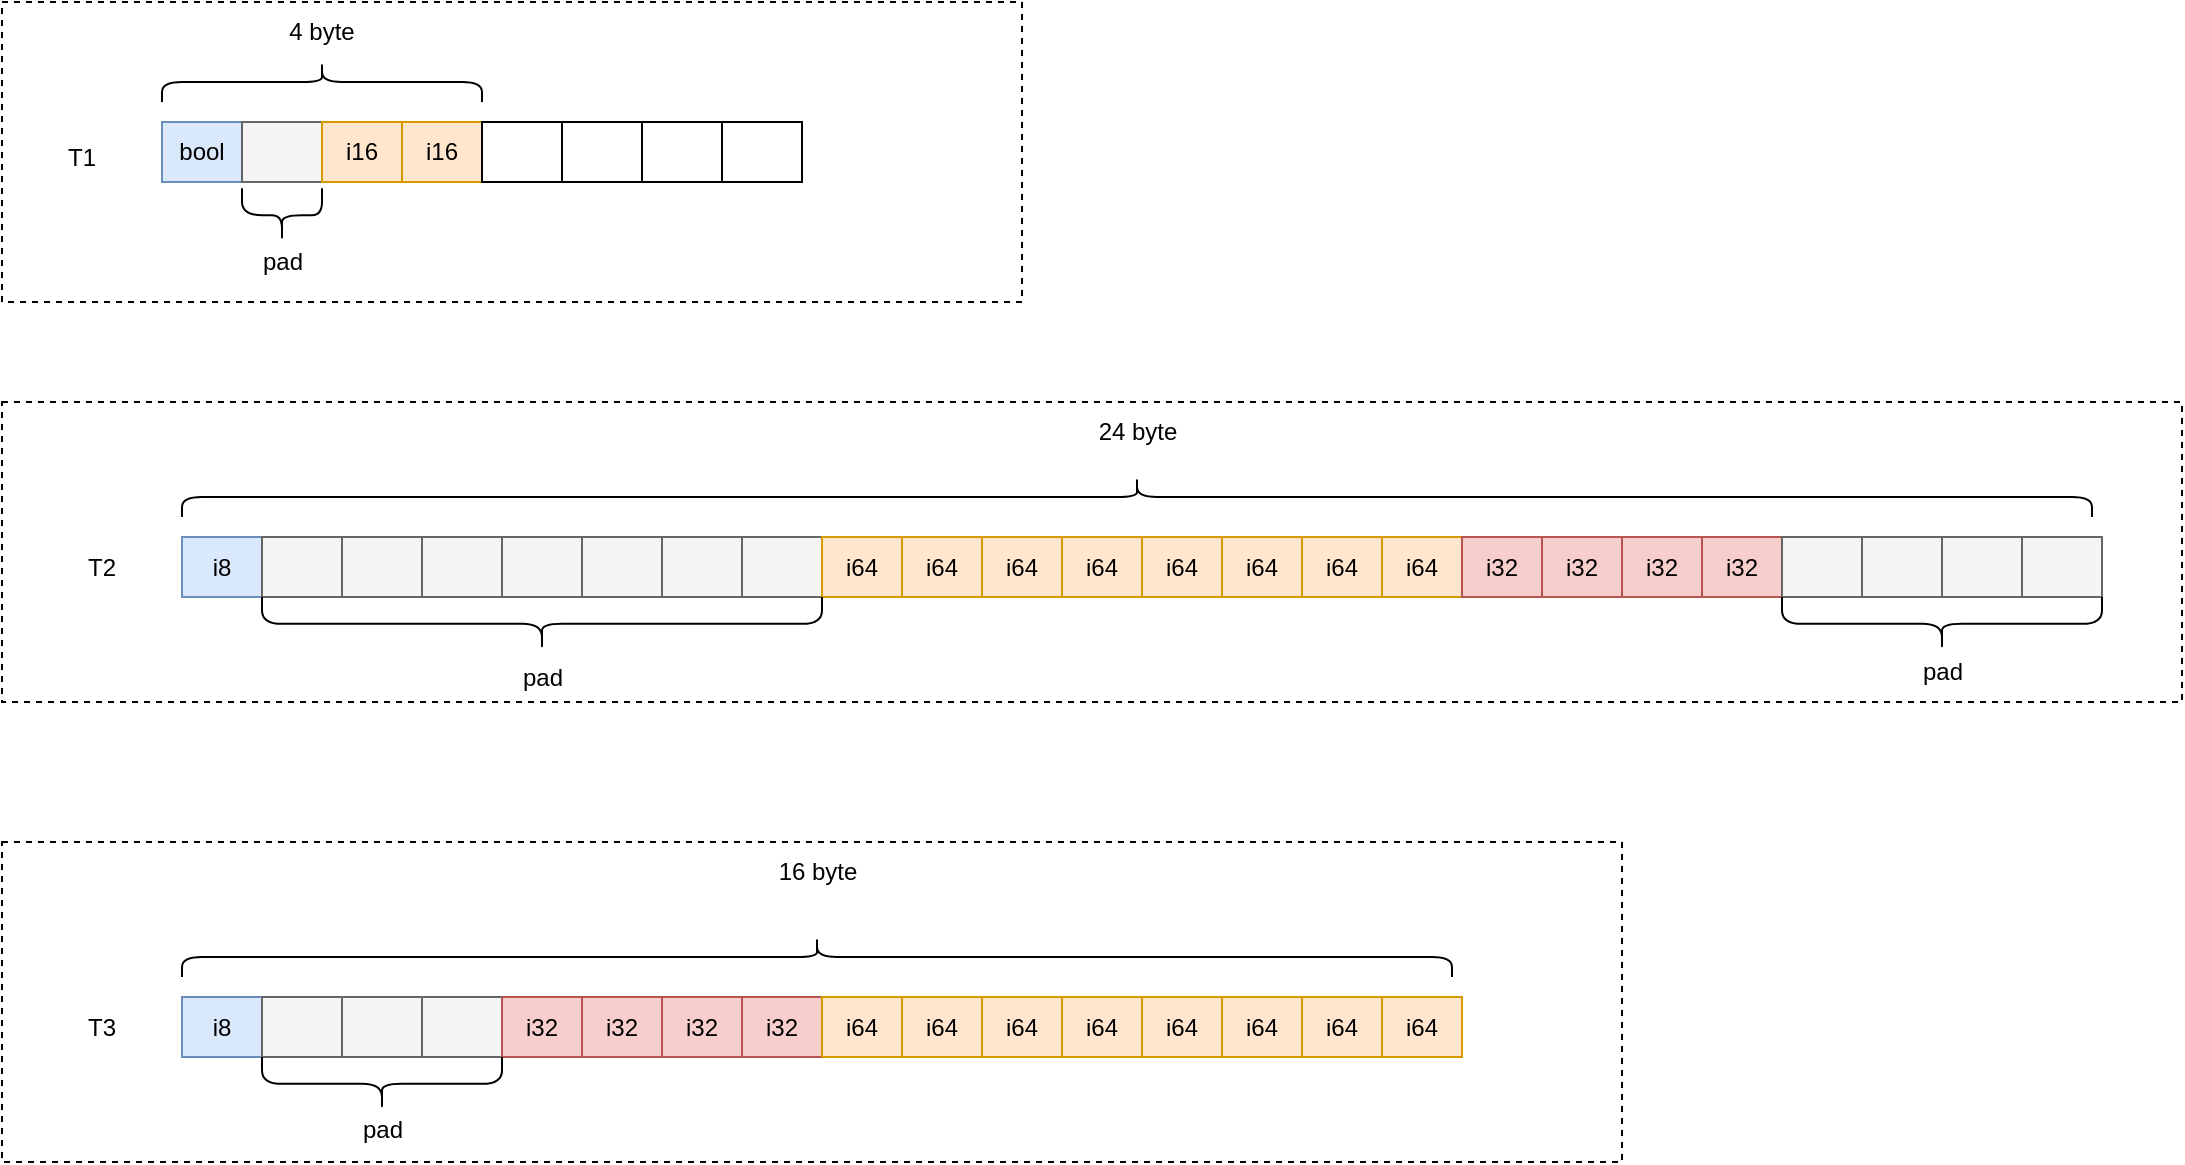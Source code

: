 <mxfile version="17.2.4" type="device"><diagram id="lQM2KEdxbc6CUGBEJWN-" name="第 1 页"><mxGraphModel dx="1318" dy="886" grid="1" gridSize="10" guides="1" tooltips="1" connect="1" arrows="1" fold="1" page="1" pageScale="1" pageWidth="827" pageHeight="1169" math="0" shadow="0"><root><mxCell id="0"/><mxCell id="1" parent="0"/><mxCell id="AMfGSOVWP3dAkPcXui4S-144" value="" style="rounded=0;whiteSpace=wrap;html=1;dashed=1;" vertex="1" parent="1"><mxGeometry x="80" y="570" width="810" height="160" as="geometry"/></mxCell><mxCell id="AMfGSOVWP3dAkPcXui4S-143" value="" style="rounded=0;whiteSpace=wrap;html=1;dashed=1;" vertex="1" parent="1"><mxGeometry x="80" y="350" width="1090" height="150" as="geometry"/></mxCell><mxCell id="AMfGSOVWP3dAkPcXui4S-142" value="" style="rounded=0;whiteSpace=wrap;html=1;dashed=1;" vertex="1" parent="1"><mxGeometry x="80" y="150" width="510" height="150" as="geometry"/></mxCell><mxCell id="AMfGSOVWP3dAkPcXui4S-14" value="bool" style="rounded=0;whiteSpace=wrap;html=1;fillColor=#dae8fc;strokeColor=#6c8ebf;" vertex="1" parent="1"><mxGeometry x="160" y="210" width="40" height="30" as="geometry"/></mxCell><mxCell id="AMfGSOVWP3dAkPcXui4S-15" value="" style="rounded=0;whiteSpace=wrap;html=1;fillColor=#f5f5f5;fontColor=#333333;strokeColor=#666666;" vertex="1" parent="1"><mxGeometry x="200" y="210" width="40" height="30" as="geometry"/></mxCell><mxCell id="AMfGSOVWP3dAkPcXui4S-16" value="i16" style="rounded=0;whiteSpace=wrap;html=1;fillColor=#ffe6cc;strokeColor=#d79b00;" vertex="1" parent="1"><mxGeometry x="240" y="210" width="40" height="30" as="geometry"/></mxCell><mxCell id="AMfGSOVWP3dAkPcXui4S-17" value="i16" style="rounded=0;whiteSpace=wrap;html=1;fillColor=#ffe6cc;strokeColor=#d79b00;" vertex="1" parent="1"><mxGeometry x="280" y="210" width="40" height="30" as="geometry"/></mxCell><mxCell id="AMfGSOVWP3dAkPcXui4S-18" value="" style="rounded=0;whiteSpace=wrap;html=1;" vertex="1" parent="1"><mxGeometry x="320" y="210" width="40" height="30" as="geometry"/></mxCell><mxCell id="AMfGSOVWP3dAkPcXui4S-19" value="" style="rounded=0;whiteSpace=wrap;html=1;" vertex="1" parent="1"><mxGeometry x="360" y="210" width="40" height="30" as="geometry"/></mxCell><mxCell id="AMfGSOVWP3dAkPcXui4S-20" value="" style="rounded=0;whiteSpace=wrap;html=1;" vertex="1" parent="1"><mxGeometry x="400" y="210" width="40" height="30" as="geometry"/></mxCell><mxCell id="AMfGSOVWP3dAkPcXui4S-23" value="" style="rounded=0;whiteSpace=wrap;html=1;" vertex="1" parent="1"><mxGeometry x="440" y="210" width="40" height="30" as="geometry"/></mxCell><mxCell id="AMfGSOVWP3dAkPcXui4S-25" value="T1" style="text;html=1;strokeColor=none;fillColor=none;align=center;verticalAlign=middle;whiteSpace=wrap;rounded=0;" vertex="1" parent="1"><mxGeometry x="90" y="213.14" width="60" height="30" as="geometry"/></mxCell><mxCell id="AMfGSOVWP3dAkPcXui4S-26" value="" style="shape=curlyBracket;whiteSpace=wrap;html=1;rounded=1;rotation=90;" vertex="1" parent="1"><mxGeometry x="230" y="110" width="20" height="160" as="geometry"/></mxCell><mxCell id="AMfGSOVWP3dAkPcXui4S-27" value="4 byte" style="text;html=1;strokeColor=none;fillColor=none;align=center;verticalAlign=middle;whiteSpace=wrap;rounded=0;" vertex="1" parent="1"><mxGeometry x="210" y="150" width="60" height="30" as="geometry"/></mxCell><mxCell id="AMfGSOVWP3dAkPcXui4S-28" value="i8" style="rounded=0;whiteSpace=wrap;html=1;fillColor=#dae8fc;strokeColor=#6c8ebf;" vertex="1" parent="1"><mxGeometry x="170" y="417.5" width="40" height="30" as="geometry"/></mxCell><mxCell id="AMfGSOVWP3dAkPcXui4S-29" value="" style="rounded=0;whiteSpace=wrap;html=1;fillColor=#f5f5f5;fontColor=#333333;strokeColor=#666666;" vertex="1" parent="1"><mxGeometry x="210" y="417.5" width="40" height="30" as="geometry"/></mxCell><mxCell id="AMfGSOVWP3dAkPcXui4S-30" value="" style="rounded=0;whiteSpace=wrap;html=1;fillColor=#f5f5f5;fontColor=#333333;strokeColor=#666666;" vertex="1" parent="1"><mxGeometry x="250" y="417.5" width="40" height="30" as="geometry"/></mxCell><mxCell id="AMfGSOVWP3dAkPcXui4S-31" value="" style="rounded=0;whiteSpace=wrap;html=1;fillColor=#f5f5f5;fontColor=#333333;strokeColor=#666666;" vertex="1" parent="1"><mxGeometry x="290" y="417.5" width="40" height="30" as="geometry"/></mxCell><mxCell id="AMfGSOVWP3dAkPcXui4S-32" value="" style="rounded=0;whiteSpace=wrap;html=1;fillColor=#f5f5f5;fontColor=#333333;strokeColor=#666666;" vertex="1" parent="1"><mxGeometry x="330" y="417.5" width="40" height="30" as="geometry"/></mxCell><mxCell id="AMfGSOVWP3dAkPcXui4S-33" value="" style="rounded=0;whiteSpace=wrap;html=1;fillColor=#f5f5f5;fontColor=#333333;strokeColor=#666666;" vertex="1" parent="1"><mxGeometry x="370" y="417.5" width="40" height="30" as="geometry"/></mxCell><mxCell id="AMfGSOVWP3dAkPcXui4S-34" value="" style="rounded=0;whiteSpace=wrap;html=1;fillColor=#f5f5f5;fontColor=#333333;strokeColor=#666666;" vertex="1" parent="1"><mxGeometry x="410" y="417.5" width="40" height="30" as="geometry"/></mxCell><mxCell id="AMfGSOVWP3dAkPcXui4S-35" value="" style="rounded=0;whiteSpace=wrap;html=1;fillColor=#f5f5f5;fontColor=#333333;strokeColor=#666666;" vertex="1" parent="1"><mxGeometry x="450" y="417.5" width="40" height="30" as="geometry"/></mxCell><mxCell id="AMfGSOVWP3dAkPcXui4S-36" value="T2" style="text;html=1;strokeColor=none;fillColor=none;align=center;verticalAlign=middle;whiteSpace=wrap;rounded=0;" vertex="1" parent="1"><mxGeometry x="100" y="417.5" width="60" height="30" as="geometry"/></mxCell><mxCell id="AMfGSOVWP3dAkPcXui4S-37" value="" style="shape=curlyBracket;whiteSpace=wrap;html=1;rounded=1;rotation=90;" vertex="1" parent="1"><mxGeometry x="637.5" y="-80" width="20" height="955" as="geometry"/></mxCell><mxCell id="AMfGSOVWP3dAkPcXui4S-38" value="24 byte" style="text;html=1;strokeColor=none;fillColor=none;align=center;verticalAlign=middle;whiteSpace=wrap;rounded=0;" vertex="1" parent="1"><mxGeometry x="617.5" y="350" width="60" height="30" as="geometry"/></mxCell><mxCell id="AMfGSOVWP3dAkPcXui4S-39" value="i64" style="rounded=0;whiteSpace=wrap;html=1;fillColor=#ffe6cc;strokeColor=#d79b00;" vertex="1" parent="1"><mxGeometry x="490" y="417.5" width="40" height="30" as="geometry"/></mxCell><mxCell id="AMfGSOVWP3dAkPcXui4S-40" value="i64" style="rounded=0;whiteSpace=wrap;html=1;fillColor=#ffe6cc;strokeColor=#d79b00;" vertex="1" parent="1"><mxGeometry x="530" y="417.5" width="40" height="30" as="geometry"/></mxCell><mxCell id="AMfGSOVWP3dAkPcXui4S-41" value="i64" style="rounded=0;whiteSpace=wrap;html=1;fillColor=#ffe6cc;strokeColor=#d79b00;" vertex="1" parent="1"><mxGeometry x="570" y="417.5" width="40" height="30" as="geometry"/></mxCell><mxCell id="AMfGSOVWP3dAkPcXui4S-42" value="i64" style="rounded=0;whiteSpace=wrap;html=1;fillColor=#ffe6cc;strokeColor=#d79b00;" vertex="1" parent="1"><mxGeometry x="610" y="417.5" width="40" height="30" as="geometry"/></mxCell><mxCell id="AMfGSOVWP3dAkPcXui4S-43" value="i64" style="rounded=0;whiteSpace=wrap;html=1;fillColor=#ffe6cc;strokeColor=#d79b00;" vertex="1" parent="1"><mxGeometry x="650" y="417.5" width="40" height="30" as="geometry"/></mxCell><mxCell id="AMfGSOVWP3dAkPcXui4S-44" value="i64" style="rounded=0;whiteSpace=wrap;html=1;fillColor=#ffe6cc;strokeColor=#d79b00;" vertex="1" parent="1"><mxGeometry x="690" y="417.5" width="40" height="30" as="geometry"/></mxCell><mxCell id="AMfGSOVWP3dAkPcXui4S-45" value="i64" style="rounded=0;whiteSpace=wrap;html=1;fillColor=#ffe6cc;strokeColor=#d79b00;" vertex="1" parent="1"><mxGeometry x="730" y="417.5" width="40" height="30" as="geometry"/></mxCell><mxCell id="AMfGSOVWP3dAkPcXui4S-46" value="i64" style="rounded=0;whiteSpace=wrap;html=1;fillColor=#ffe6cc;strokeColor=#d79b00;" vertex="1" parent="1"><mxGeometry x="770" y="417.5" width="40" height="30" as="geometry"/></mxCell><mxCell id="AMfGSOVWP3dAkPcXui4S-47" value="i32" style="rounded=0;whiteSpace=wrap;html=1;fillColor=#f8cecc;strokeColor=#b85450;" vertex="1" parent="1"><mxGeometry x="810" y="417.5" width="40" height="30" as="geometry"/></mxCell><mxCell id="AMfGSOVWP3dAkPcXui4S-48" value="i32" style="rounded=0;whiteSpace=wrap;html=1;fillColor=#f8cecc;strokeColor=#b85450;" vertex="1" parent="1"><mxGeometry x="850" y="417.5" width="40" height="30" as="geometry"/></mxCell><mxCell id="AMfGSOVWP3dAkPcXui4S-49" value="i32" style="rounded=0;whiteSpace=wrap;html=1;fillColor=#f8cecc;strokeColor=#b85450;" vertex="1" parent="1"><mxGeometry x="890" y="417.5" width="40" height="30" as="geometry"/></mxCell><mxCell id="AMfGSOVWP3dAkPcXui4S-50" value="i32" style="rounded=0;whiteSpace=wrap;html=1;fillColor=#f8cecc;strokeColor=#b85450;" vertex="1" parent="1"><mxGeometry x="930" y="417.5" width="40" height="30" as="geometry"/></mxCell><mxCell id="AMfGSOVWP3dAkPcXui4S-51" value="" style="rounded=0;whiteSpace=wrap;html=1;fillColor=#f5f5f5;fontColor=#333333;strokeColor=#666666;" vertex="1" parent="1"><mxGeometry x="970" y="417.5" width="40" height="30" as="geometry"/></mxCell><mxCell id="AMfGSOVWP3dAkPcXui4S-52" value="" style="rounded=0;whiteSpace=wrap;html=1;fillColor=#f5f5f5;fontColor=#333333;strokeColor=#666666;" vertex="1" parent="1"><mxGeometry x="1010" y="417.5" width="40" height="30" as="geometry"/></mxCell><mxCell id="AMfGSOVWP3dAkPcXui4S-53" value="" style="rounded=0;whiteSpace=wrap;html=1;fillColor=#f5f5f5;fontColor=#333333;strokeColor=#666666;" vertex="1" parent="1"><mxGeometry x="1050" y="417.5" width="40" height="30" as="geometry"/></mxCell><mxCell id="AMfGSOVWP3dAkPcXui4S-54" value="" style="rounded=0;whiteSpace=wrap;html=1;fillColor=#f5f5f5;fontColor=#333333;strokeColor=#666666;" vertex="1" parent="1"><mxGeometry x="1090" y="417.5" width="40" height="30" as="geometry"/></mxCell><mxCell id="AMfGSOVWP3dAkPcXui4S-106" value="i8" style="rounded=0;whiteSpace=wrap;html=1;fillColor=#dae8fc;strokeColor=#6c8ebf;" vertex="1" parent="1"><mxGeometry x="170" y="647.5" width="40" height="30" as="geometry"/></mxCell><mxCell id="AMfGSOVWP3dAkPcXui4S-107" value="" style="rounded=0;whiteSpace=wrap;html=1;fillColor=#f5f5f5;fontColor=#333333;strokeColor=#666666;" vertex="1" parent="1"><mxGeometry x="210" y="647.5" width="40" height="30" as="geometry"/></mxCell><mxCell id="AMfGSOVWP3dAkPcXui4S-108" value="" style="rounded=0;whiteSpace=wrap;html=1;fillColor=#f5f5f5;fontColor=#333333;strokeColor=#666666;" vertex="1" parent="1"><mxGeometry x="250" y="647.5" width="40" height="30" as="geometry"/></mxCell><mxCell id="AMfGSOVWP3dAkPcXui4S-109" value="" style="rounded=0;whiteSpace=wrap;html=1;fillColor=#f5f5f5;fontColor=#333333;strokeColor=#666666;" vertex="1" parent="1"><mxGeometry x="290" y="647.5" width="40" height="30" as="geometry"/></mxCell><mxCell id="AMfGSOVWP3dAkPcXui4S-110" value="i32" style="rounded=0;whiteSpace=wrap;html=1;fillColor=#f8cecc;strokeColor=#b85450;" vertex="1" parent="1"><mxGeometry x="330" y="647.5" width="40" height="30" as="geometry"/></mxCell><mxCell id="AMfGSOVWP3dAkPcXui4S-111" value="i32" style="rounded=0;whiteSpace=wrap;html=1;fillColor=#f8cecc;strokeColor=#b85450;" vertex="1" parent="1"><mxGeometry x="370" y="647.5" width="40" height="30" as="geometry"/></mxCell><mxCell id="AMfGSOVWP3dAkPcXui4S-112" value="i32" style="rounded=0;whiteSpace=wrap;html=1;fillColor=#f8cecc;strokeColor=#b85450;" vertex="1" parent="1"><mxGeometry x="410" y="647.5" width="40" height="30" as="geometry"/></mxCell><mxCell id="AMfGSOVWP3dAkPcXui4S-113" value="i32" style="rounded=0;whiteSpace=wrap;html=1;fillColor=#f8cecc;strokeColor=#b85450;" vertex="1" parent="1"><mxGeometry x="450" y="647.5" width="40" height="30" as="geometry"/></mxCell><mxCell id="AMfGSOVWP3dAkPcXui4S-114" value="T3" style="text;html=1;strokeColor=none;fillColor=none;align=center;verticalAlign=middle;whiteSpace=wrap;rounded=0;" vertex="1" parent="1"><mxGeometry x="100" y="647.5" width="60" height="30" as="geometry"/></mxCell><mxCell id="AMfGSOVWP3dAkPcXui4S-115" value="" style="shape=curlyBracket;whiteSpace=wrap;html=1;rounded=1;rotation=90;" vertex="1" parent="1"><mxGeometry x="477.5" y="310" width="20" height="635" as="geometry"/></mxCell><mxCell id="AMfGSOVWP3dAkPcXui4S-116" value="16 byte" style="text;html=1;strokeColor=none;fillColor=none;align=center;verticalAlign=middle;whiteSpace=wrap;rounded=0;" vertex="1" parent="1"><mxGeometry x="457.5" y="570" width="60" height="30" as="geometry"/></mxCell><mxCell id="AMfGSOVWP3dAkPcXui4S-117" value="i64" style="rounded=0;whiteSpace=wrap;html=1;fillColor=#ffe6cc;strokeColor=#d79b00;" vertex="1" parent="1"><mxGeometry x="490" y="647.5" width="40" height="30" as="geometry"/></mxCell><mxCell id="AMfGSOVWP3dAkPcXui4S-118" value="i64" style="rounded=0;whiteSpace=wrap;html=1;fillColor=#ffe6cc;strokeColor=#d79b00;" vertex="1" parent="1"><mxGeometry x="530" y="647.5" width="40" height="30" as="geometry"/></mxCell><mxCell id="AMfGSOVWP3dAkPcXui4S-119" value="i64" style="rounded=0;whiteSpace=wrap;html=1;fillColor=#ffe6cc;strokeColor=#d79b00;" vertex="1" parent="1"><mxGeometry x="570" y="647.5" width="40" height="30" as="geometry"/></mxCell><mxCell id="AMfGSOVWP3dAkPcXui4S-120" value="i64" style="rounded=0;whiteSpace=wrap;html=1;fillColor=#ffe6cc;strokeColor=#d79b00;" vertex="1" parent="1"><mxGeometry x="610" y="647.5" width="40" height="30" as="geometry"/></mxCell><mxCell id="AMfGSOVWP3dAkPcXui4S-121" value="i64" style="rounded=0;whiteSpace=wrap;html=1;fillColor=#ffe6cc;strokeColor=#d79b00;" vertex="1" parent="1"><mxGeometry x="650" y="647.5" width="40" height="30" as="geometry"/></mxCell><mxCell id="AMfGSOVWP3dAkPcXui4S-122" value="i64" style="rounded=0;whiteSpace=wrap;html=1;fillColor=#ffe6cc;strokeColor=#d79b00;" vertex="1" parent="1"><mxGeometry x="690" y="647.5" width="40" height="30" as="geometry"/></mxCell><mxCell id="AMfGSOVWP3dAkPcXui4S-123" value="i64" style="rounded=0;whiteSpace=wrap;html=1;fillColor=#ffe6cc;strokeColor=#d79b00;" vertex="1" parent="1"><mxGeometry x="730" y="647.5" width="40" height="30" as="geometry"/></mxCell><mxCell id="AMfGSOVWP3dAkPcXui4S-124" value="i64" style="rounded=0;whiteSpace=wrap;html=1;fillColor=#ffe6cc;strokeColor=#d79b00;" vertex="1" parent="1"><mxGeometry x="770" y="647.5" width="40" height="30" as="geometry"/></mxCell><mxCell id="AMfGSOVWP3dAkPcXui4S-133" value="" style="shape=curlyBracket;whiteSpace=wrap;html=1;rounded=1;direction=south;rotation=-180;" vertex="1" parent="1"><mxGeometry x="210" y="447.5" width="280" height="26.86" as="geometry"/></mxCell><mxCell id="AMfGSOVWP3dAkPcXui4S-134" value="pad" style="text;html=1;align=center;verticalAlign=middle;resizable=0;points=[];autosize=1;strokeColor=none;fillColor=none;" vertex="1" parent="1"><mxGeometry x="330" y="477.5" width="40" height="20" as="geometry"/></mxCell><mxCell id="AMfGSOVWP3dAkPcXui4S-135" value="" style="shape=curlyBracket;whiteSpace=wrap;html=1;rounded=1;direction=south;rotation=-180;" vertex="1" parent="1"><mxGeometry x="970" y="447.5" width="160" height="26.86" as="geometry"/></mxCell><mxCell id="AMfGSOVWP3dAkPcXui4S-136" value="pad" style="text;html=1;align=center;verticalAlign=middle;resizable=0;points=[];autosize=1;strokeColor=none;fillColor=none;" vertex="1" parent="1"><mxGeometry x="1030" y="475" width="40" height="20" as="geometry"/></mxCell><mxCell id="AMfGSOVWP3dAkPcXui4S-137" value="" style="shape=curlyBracket;whiteSpace=wrap;html=1;rounded=1;direction=south;rotation=-180;size=0.5;" vertex="1" parent="1"><mxGeometry x="210" y="677.5" width="120" height="26.86" as="geometry"/></mxCell><mxCell id="AMfGSOVWP3dAkPcXui4S-138" value="pad" style="text;html=1;align=center;verticalAlign=middle;resizable=0;points=[];autosize=1;strokeColor=none;fillColor=none;" vertex="1" parent="1"><mxGeometry x="250" y="704.36" width="40" height="20" as="geometry"/></mxCell><mxCell id="AMfGSOVWP3dAkPcXui4S-140" value="" style="shape=curlyBracket;whiteSpace=wrap;html=1;rounded=1;direction=south;rotation=-180;size=0.5;" vertex="1" parent="1"><mxGeometry x="200" y="243.14" width="40" height="26.86" as="geometry"/></mxCell><mxCell id="AMfGSOVWP3dAkPcXui4S-141" value="pad" style="text;html=1;align=center;verticalAlign=middle;resizable=0;points=[];autosize=1;strokeColor=none;fillColor=none;" vertex="1" parent="1"><mxGeometry x="200" y="270" width="40" height="20" as="geometry"/></mxCell></root></mxGraphModel></diagram></mxfile>